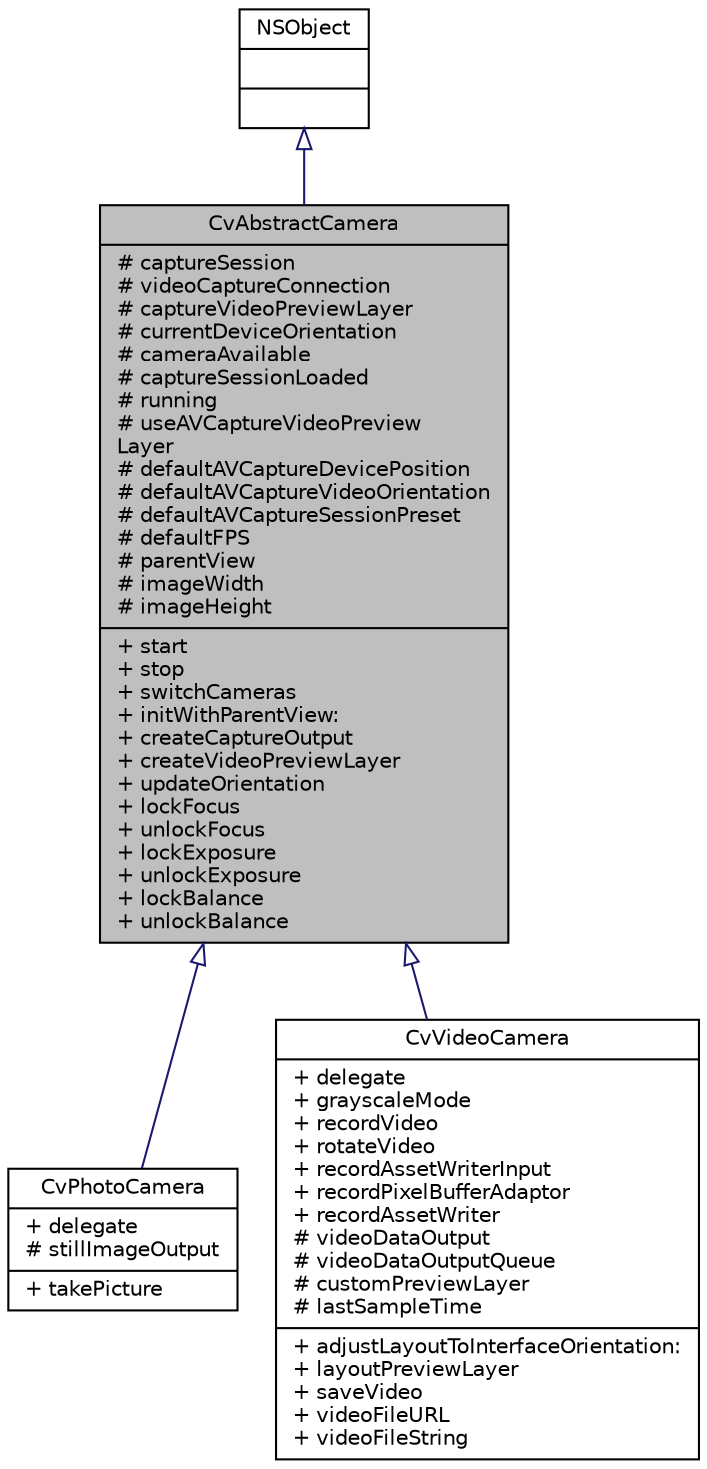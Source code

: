 digraph "CvAbstractCamera"
{
 // LATEX_PDF_SIZE
  edge [fontname="Helvetica",fontsize="10",labelfontname="Helvetica",labelfontsize="10"];
  node [fontname="Helvetica",fontsize="10",shape=record];
  Node1 [label="{CvAbstractCamera\n|# captureSession\l# videoCaptureConnection\l# captureVideoPreviewLayer\l# currentDeviceOrientation\l# cameraAvailable\l# captureSessionLoaded\l# running\l# useAVCaptureVideoPreview\lLayer\l# defaultAVCaptureDevicePosition\l# defaultAVCaptureVideoOrientation\l# defaultAVCaptureSessionPreset\l# defaultFPS\l# parentView\l# imageWidth\l# imageHeight\l|+ start\l+ stop\l+ switchCameras\l+ initWithParentView:\l+ createCaptureOutput\l+ createVideoPreviewLayer\l+ updateOrientation\l+ lockFocus\l+ unlockFocus\l+ lockExposure\l+ unlockExposure\l+ lockBalance\l+ unlockBalance\l}",height=0.2,width=0.4,color="black", fillcolor="grey75", style="filled", fontcolor="black",tooltip=" "];
  Node2 -> Node1 [dir="back",color="midnightblue",fontsize="10",style="solid",arrowtail="onormal",fontname="Helvetica"];
  Node2 [label="{NSObject\n||}",height=0.2,width=0.4,color="black", fillcolor="white", style="filled",tooltip=" "];
  Node1 -> Node3 [dir="back",color="midnightblue",fontsize="10",style="solid",arrowtail="onormal",fontname="Helvetica"];
  Node3 [label="{CvPhotoCamera\n|+ delegate\l# stillImageOutput\l|+ takePicture\l}",height=0.2,width=0.4,color="black", fillcolor="white", style="filled",URL="$interface_cv_photo_camera.html",tooltip=" "];
  Node1 -> Node4 [dir="back",color="midnightblue",fontsize="10",style="solid",arrowtail="onormal",fontname="Helvetica"];
  Node4 [label="{CvVideoCamera\n|+ delegate\l+ grayscaleMode\l+ recordVideo\l+ rotateVideo\l+ recordAssetWriterInput\l+ recordPixelBufferAdaptor\l+ recordAssetWriter\l# videoDataOutput\l# videoDataOutputQueue\l# customPreviewLayer\l# lastSampleTime\l|+ adjustLayoutToInterfaceOrientation:\l+ layoutPreviewLayer\l+ saveVideo\l+ videoFileURL\l+ videoFileString\l}",height=0.2,width=0.4,color="black", fillcolor="white", style="filled",URL="$interface_cv_video_camera.html",tooltip=" "];
}
